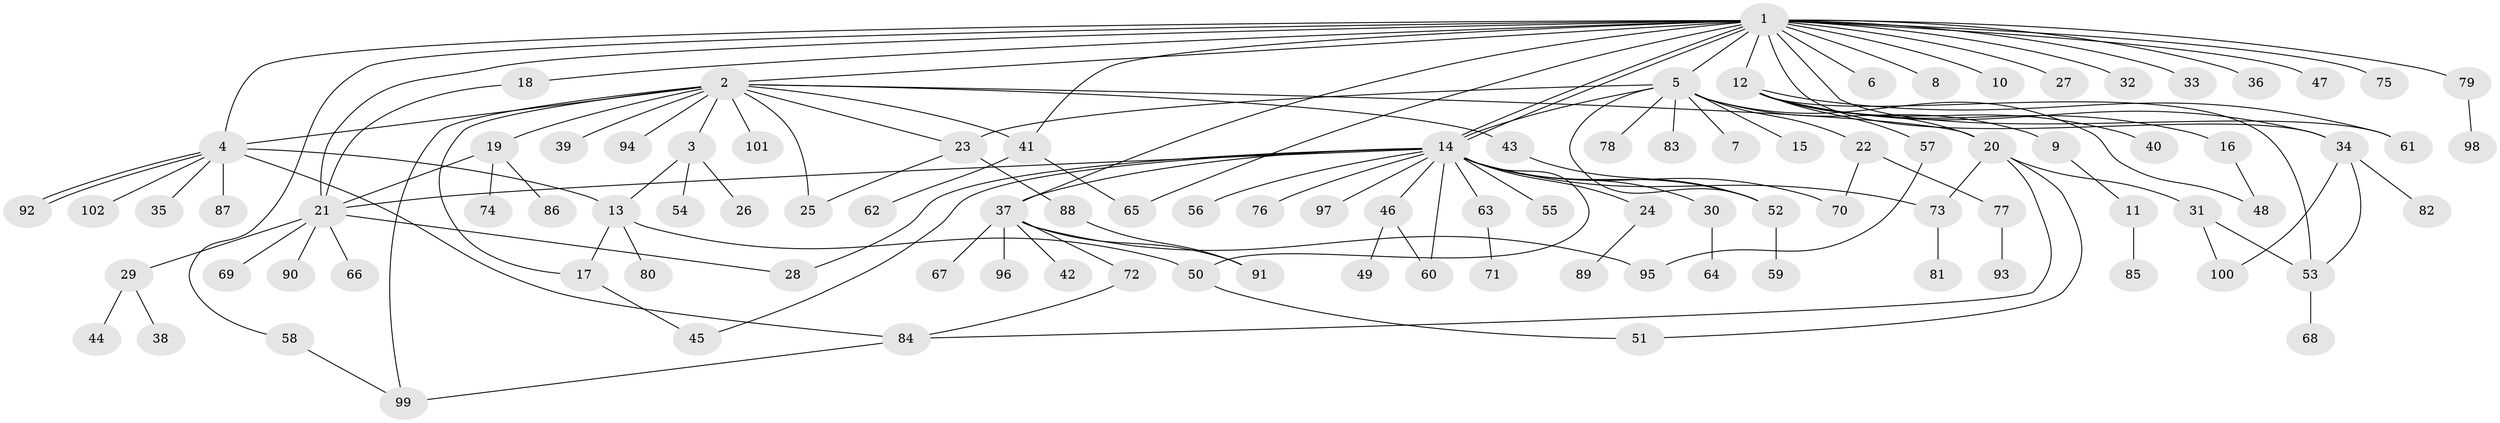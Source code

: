 // coarse degree distribution, {1: 0.7843137254901961, 2: 0.11764705882352941, 12: 0.0196078431372549, 16: 0.0196078431372549, 3: 0.0196078431372549, 23: 0.0196078431372549, 4: 0.0196078431372549}
// Generated by graph-tools (version 1.1) at 2025/51/03/04/25 21:51:34]
// undirected, 102 vertices, 137 edges
graph export_dot {
graph [start="1"]
  node [color=gray90,style=filled];
  1;
  2;
  3;
  4;
  5;
  6;
  7;
  8;
  9;
  10;
  11;
  12;
  13;
  14;
  15;
  16;
  17;
  18;
  19;
  20;
  21;
  22;
  23;
  24;
  25;
  26;
  27;
  28;
  29;
  30;
  31;
  32;
  33;
  34;
  35;
  36;
  37;
  38;
  39;
  40;
  41;
  42;
  43;
  44;
  45;
  46;
  47;
  48;
  49;
  50;
  51;
  52;
  53;
  54;
  55;
  56;
  57;
  58;
  59;
  60;
  61;
  62;
  63;
  64;
  65;
  66;
  67;
  68;
  69;
  70;
  71;
  72;
  73;
  74;
  75;
  76;
  77;
  78;
  79;
  80;
  81;
  82;
  83;
  84;
  85;
  86;
  87;
  88;
  89;
  90;
  91;
  92;
  93;
  94;
  95;
  96;
  97;
  98;
  99;
  100;
  101;
  102;
  1 -- 2;
  1 -- 4;
  1 -- 5;
  1 -- 6;
  1 -- 8;
  1 -- 10;
  1 -- 12;
  1 -- 14;
  1 -- 14;
  1 -- 18;
  1 -- 21;
  1 -- 27;
  1 -- 32;
  1 -- 33;
  1 -- 34;
  1 -- 36;
  1 -- 37;
  1 -- 41;
  1 -- 47;
  1 -- 58;
  1 -- 61;
  1 -- 65;
  1 -- 75;
  1 -- 79;
  2 -- 3;
  2 -- 4;
  2 -- 17;
  2 -- 19;
  2 -- 20;
  2 -- 23;
  2 -- 25;
  2 -- 39;
  2 -- 41;
  2 -- 43;
  2 -- 94;
  2 -- 99;
  2 -- 101;
  3 -- 13;
  3 -- 26;
  3 -- 54;
  4 -- 13;
  4 -- 35;
  4 -- 84;
  4 -- 87;
  4 -- 92;
  4 -- 92;
  4 -- 102;
  5 -- 7;
  5 -- 9;
  5 -- 14;
  5 -- 15;
  5 -- 22;
  5 -- 23;
  5 -- 48;
  5 -- 52;
  5 -- 78;
  5 -- 83;
  9 -- 11;
  11 -- 85;
  12 -- 16;
  12 -- 20;
  12 -- 34;
  12 -- 40;
  12 -- 53;
  12 -- 57;
  12 -- 61;
  13 -- 17;
  13 -- 50;
  13 -- 80;
  14 -- 21;
  14 -- 24;
  14 -- 28;
  14 -- 30;
  14 -- 37;
  14 -- 45;
  14 -- 46;
  14 -- 50;
  14 -- 52;
  14 -- 55;
  14 -- 56;
  14 -- 60;
  14 -- 63;
  14 -- 70;
  14 -- 73;
  14 -- 76;
  14 -- 97;
  16 -- 48;
  17 -- 45;
  18 -- 21;
  19 -- 21;
  19 -- 74;
  19 -- 86;
  20 -- 31;
  20 -- 51;
  20 -- 73;
  20 -- 84;
  21 -- 28;
  21 -- 29;
  21 -- 66;
  21 -- 69;
  21 -- 90;
  22 -- 70;
  22 -- 77;
  23 -- 25;
  23 -- 88;
  24 -- 89;
  29 -- 38;
  29 -- 44;
  30 -- 64;
  31 -- 53;
  31 -- 100;
  34 -- 53;
  34 -- 82;
  34 -- 100;
  37 -- 42;
  37 -- 67;
  37 -- 72;
  37 -- 91;
  37 -- 95;
  37 -- 96;
  41 -- 62;
  41 -- 65;
  43 -- 52;
  46 -- 49;
  46 -- 60;
  50 -- 51;
  52 -- 59;
  53 -- 68;
  57 -- 95;
  58 -- 99;
  63 -- 71;
  72 -- 84;
  73 -- 81;
  77 -- 93;
  79 -- 98;
  84 -- 99;
  88 -- 91;
}

